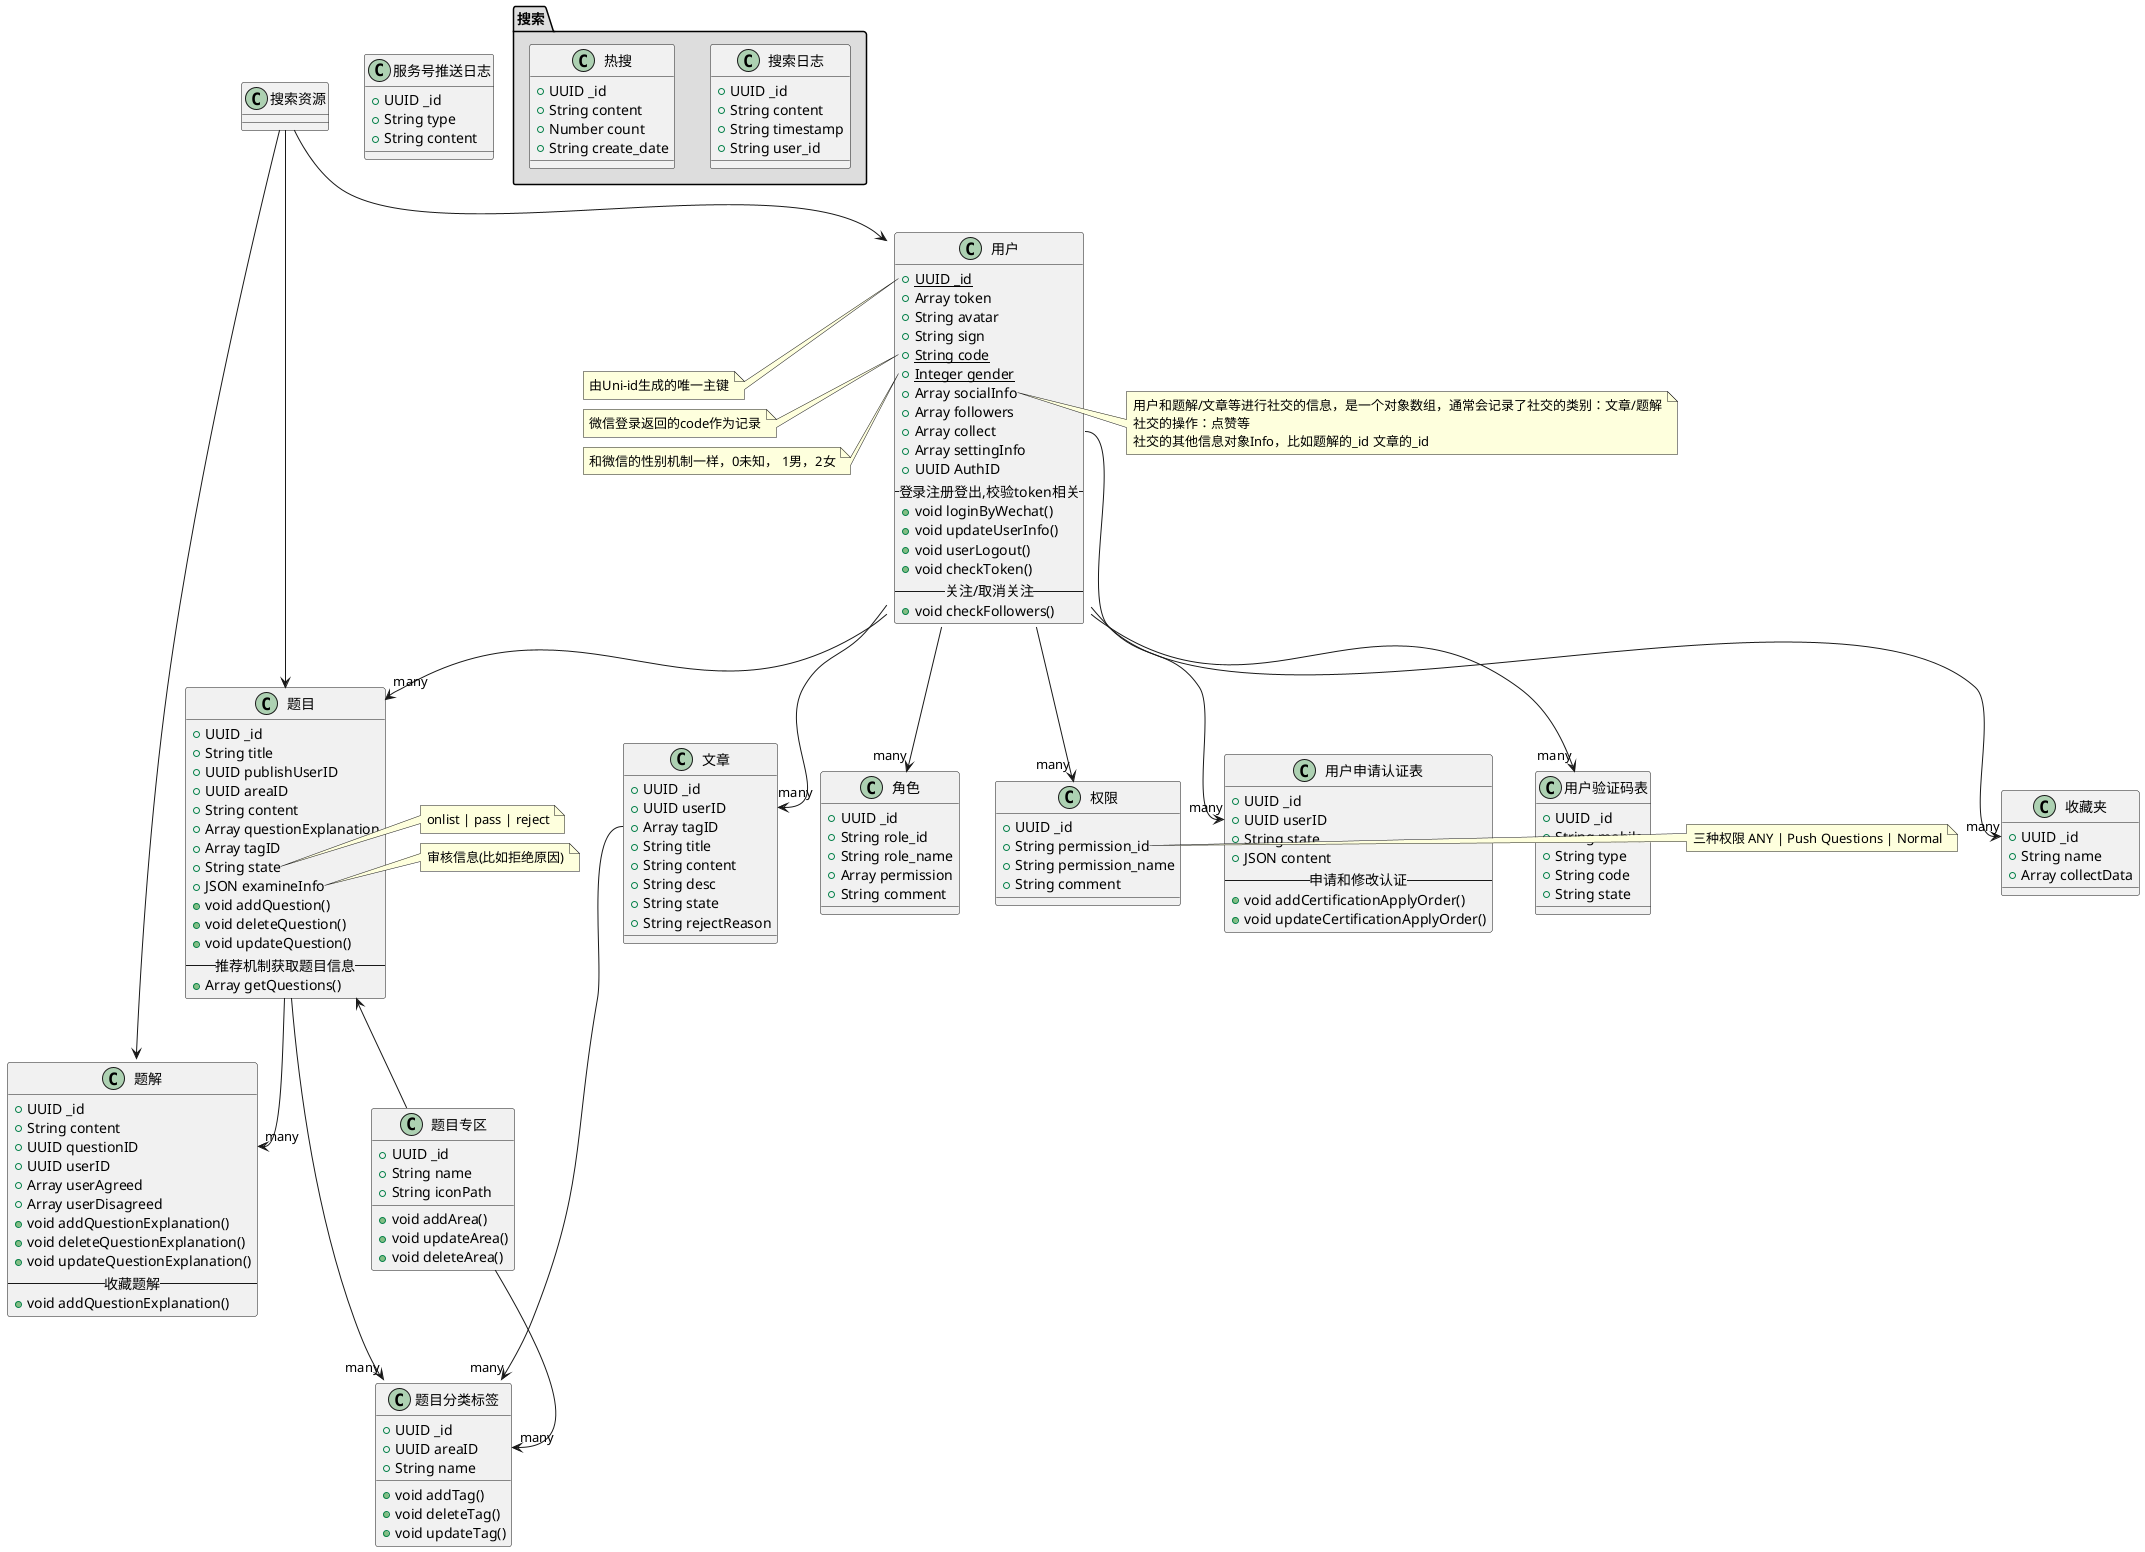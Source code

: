@startuml
class 用户 {
    {static} +UUID _id
    +Array token
    +String avatar
    +String sign
    {static} +String code
    {static} +Integer gender
    +Array socialInfo
    +Array followers
    +Array collect
    +Array settingInfo
    +UUID AuthID
    --登录注册登出,校验token相关--
    +void loginByWechat()
    +void updateUserInfo()
    +void userLogout()
    +void checkToken()
    --关注/取消关注--
    +void checkFollowers()
}
class 收藏夹 {
    +UUID _id
    +String name
    +Array collectData
}
class 用户申请认证表{
    +UUID _id
    +UUID userID
    +String state
    +JSON content
    --申请和修改认证--
    +void addCertificationApplyOrder()
    +void updateCertificationApplyOrder()
}
class 用户验证码表{
    +UUID _id
    +String mobile
    +String type
    +String code
    +String state
}
class 题目专区 {
    +UUID _id
    +String name
    +String iconPath
    +void addArea()
    +void updateArea()
    +void deleteArea()
}
class 题目分类标签{
    +UUID _id
    +UUID areaID
    +String name
    +void addTag()
    +void deleteTag()
    +void updateTag()
}
class 题目 {
    +UUID _id
    +String title
    +UUID publishUserID
    +UUID areaID
    +String content
    +Array questionExplanation
    +Array tagID
    +String state
    +JSON examineInfo
    +void addQuestion()
    +void deleteQuestion()
    +void updateQuestion()
    --推荐机制获取题目信息--
    +Array getQuestions()
}
class 题解{
    +UUID _id
    +String content
    +UUID questionID
    +UUID userID
    +Array userAgreed
    +Array userDisagreed
    +void addQuestionExplanation()
    +void deleteQuestionExplanation()
    +void updateQuestionExplanation()
    --收藏题解--
    +void addQuestionExplanation()
}


class 文章{
    +UUID _id
    +UUID userID
    +Array tagID
    +String title
    +String content
    +String desc
    +String state
    +String rejectReason
}

class 角色{
    +UUID _id
    +String role_id
    +String role_name
    +Array permission
    +String comment
}
class 权限{
    +UUID _id
    +String permission_id
    +String permission_name
    +String comment
}


class 服务号推送日志{
    +UUID _id
    +String type
    +String content
}

namespace 搜索 #DDDDDD {
    class 搜索日志 {
        +UUID _id
        +String content
        +String timestamp
        +String user_id
    }
    class 热搜 {
        +UUID _id
        +String content
        +Number count
        +String create_date
    }
    .搜索资源 --> .用户
    .搜索资源 --> .题目
    .搜索资源 --> .题解
}

题目专区 --> "many" 题目分类标签::areaID
用户 --> "many" 题目
用户 --> "many" 用户申请认证表::userID
用户 --> "many" 文章::userID
用户 --> "many" 角色
用户 --> "many" 用户验证码表
用户::collect --> "many" 收藏夹::_id
用户 --> "many" 权限
文章::tagID --> "many" 题目分类标签
题目 --> "many" 题目分类标签
题目 <-- 题目专区
题目 --> "many" 题解::questionID
note left of 用户::_id
由Uni-id生成的唯一主键
end note
note right of 用户::socialInfo
用户和题解/文章等进行社交的信息，是一个对象数组，通常会记录了社交的类别：文章/题解
社交的操作：点赞等
社交的其他信息对象Info，比如题解的_id 文章的_id
end note
note left of 用户::code
微信登录返回的code作为记录
end note
note left of 用户::gender
和微信的性别机制一样，0未知， 1男，2女
end note
note right of 题目::state
onlist | pass | reject
end note
note right of 题目::examineInfo
审核信息(比如拒绝原因)
end note
note right of 权限::permission_id
三种权限 ANY | Push Questions | Normal
end note
@enduml